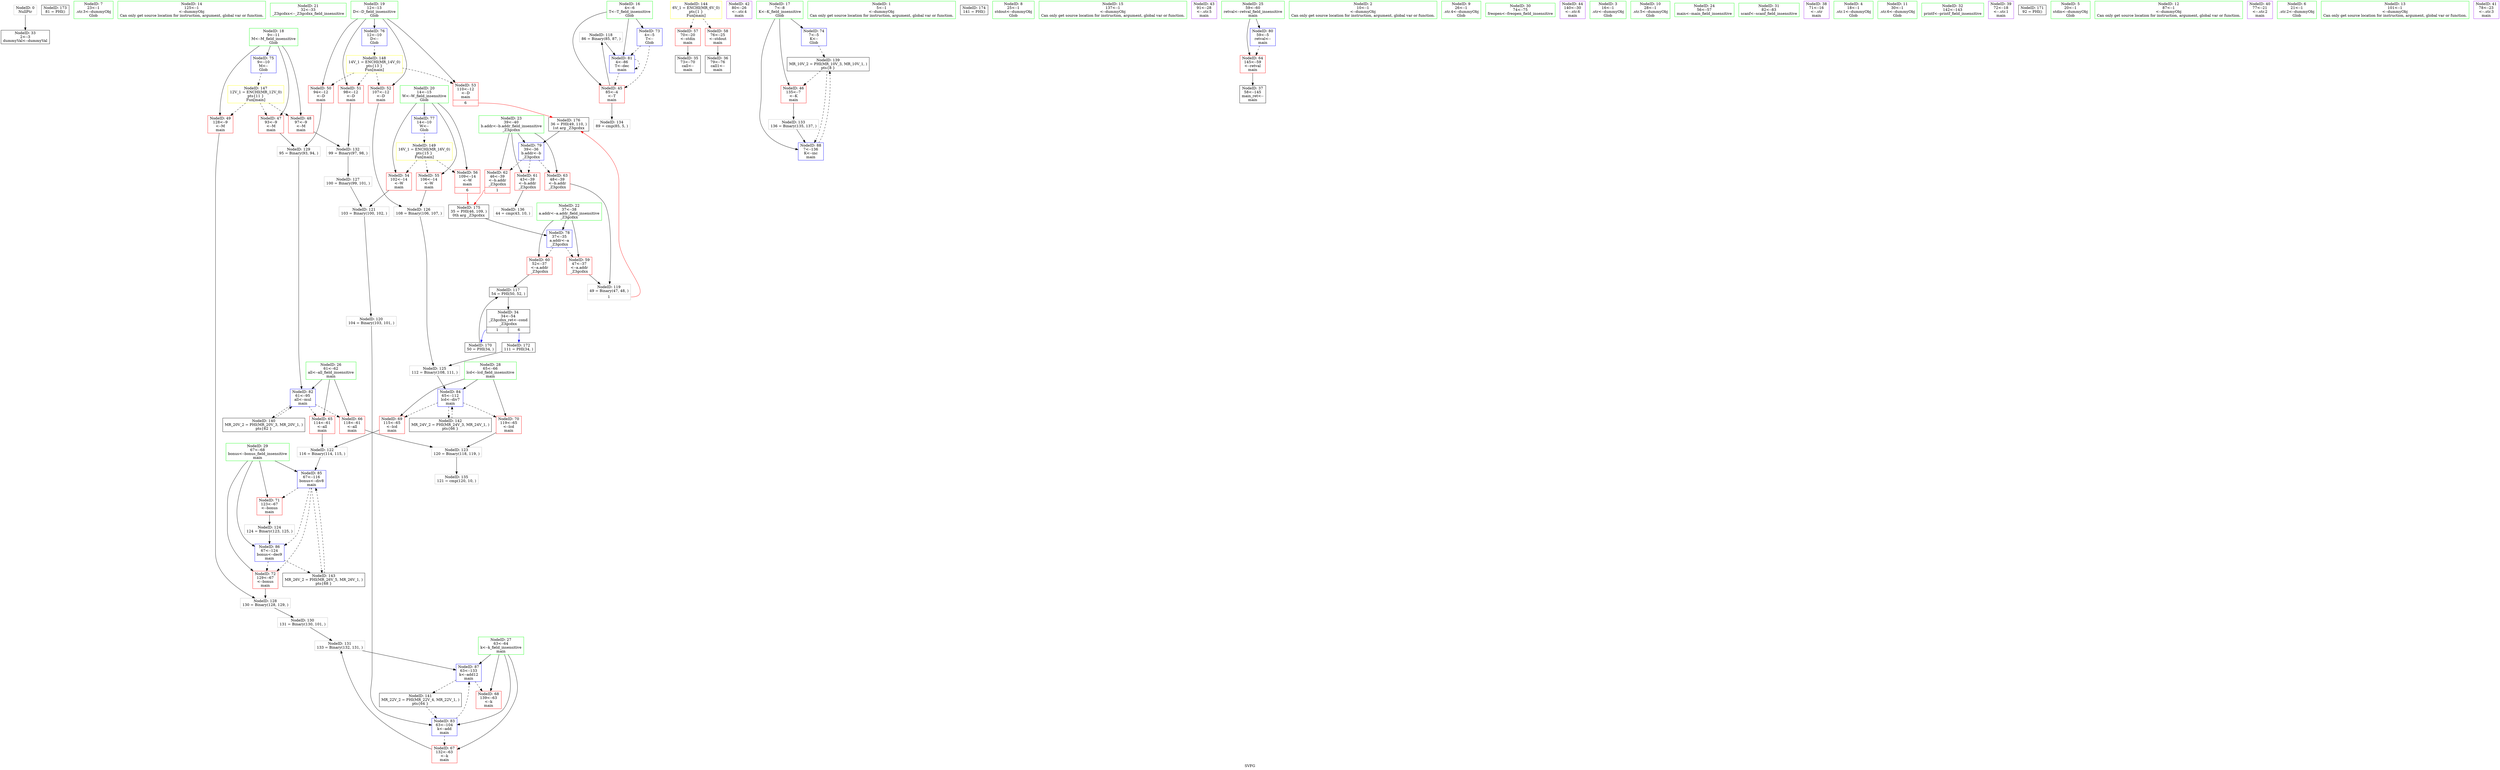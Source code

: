 digraph "SVFG" {
	label="SVFG";

	Node0x5566ad5f39b0 [shape=record,color=grey,label="{NodeID: 0\nNullPtr}"];
	Node0x5566ad5f39b0 -> Node0x5566ad609750[style=solid];
	Node0x5566ad6219b0 [shape=record,color=black,label="{NodeID: 173\n81 = PHI()\n}"];
	Node0x5566ad607880 [shape=record,color=green,label="{NodeID: 7\n23\<--1\n.str.3\<--dummyObj\nGlob }"];
	Node0x5566ad6085a0 [shape=record,color=green,label="{NodeID: 14\n125\<--1\n\<--dummyObj\nCan only get source location for instruction, argument, global var or function.}"];
	Node0x5566ad608ca0 [shape=record,color=green,label="{NodeID: 21\n32\<--33\n_Z3gcdxx\<--_Z3gcdxx_field_insensitive\n}"];
	Node0x5566ad6092b0 [shape=record,color=green,label="{NodeID: 28\n65\<--66\nlcd\<--lcd_field_insensitive\nmain\n}"];
	Node0x5566ad6092b0 -> Node0x5566ad60c4e0[style=solid];
	Node0x5566ad6092b0 -> Node0x5566ad60c5b0[style=solid];
	Node0x5566ad6092b0 -> Node0x5566ad60d200[style=solid];
	Node0x5566ad60fe80 [shape=record,color=grey,label="{NodeID: 118\n86 = Binary(85, 87, )\n}"];
	Node0x5566ad60fe80 -> Node0x5566ad60cf90[style=solid];
	Node0x5566ad609920 [shape=record,color=black,label="{NodeID: 35\n73\<--70\ncall\<--\nmain\n}"];
	Node0x5566ad610900 [shape=record,color=grey,label="{NodeID: 125\n112 = Binary(108, 111, )\n}"];
	Node0x5566ad610900 -> Node0x5566ad60d200[style=solid];
	Node0x5566ad609ed0 [shape=record,color=purple,label="{NodeID: 42\n80\<--26\n\<--.str.4\nmain\n}"];
	Node0x5566ad611380 [shape=record,color=grey,label="{NodeID: 132\n99 = Binary(97, 98, )\n}"];
	Node0x5566ad611380 -> Node0x5566ad610c00[style=solid];
	Node0x5566ad60b4a0 [shape=record,color=red,label="{NodeID: 49\n128\<--9\n\<--M\nmain\n}"];
	Node0x5566ad60b4a0 -> Node0x5566ad610d80[style=solid];
	Node0x5566ad617420 [shape=record,color=black,label="{NodeID: 139\nMR_10V_2 = PHI(MR_10V_3, MR_10V_1, )\npts\{8 \}\n}"];
	Node0x5566ad617420 -> Node0x5566ad60a210[style=dashed];
	Node0x5566ad617420 -> Node0x5566ad60d540[style=dashed];
	Node0x5566ad60ba50 [shape=record,color=red,label="{NodeID: 56\n109\<--14\n\<--W\nmain\n|{<s0>6}}"];
	Node0x5566ad60ba50:s0 -> Node0x5566ad621b50[style=solid,color=red];
	Node0x5566ad60c000 [shape=record,color=red,label="{NodeID: 63\n48\<--39\n\<--b.addr\n_Z3gcdxx\n}"];
	Node0x5566ad60c000 -> Node0x5566ad610000[style=solid];
	Node0x5566ad60c5b0 [shape=record,color=red,label="{NodeID: 70\n119\<--65\n\<--lcd\nmain\n}"];
	Node0x5566ad60c5b0 -> Node0x5566ad610600[style=solid];
	Node0x5566ad60cc20 [shape=record,color=blue,label="{NodeID: 77\n14\<--10\nW\<--\nGlob }"];
	Node0x5566ad60cc20 -> Node0x5566ad619bc0[style=dashed];
	Node0x5566ad60d200 [shape=record,color=blue,label="{NodeID: 84\n65\<--112\nlcd\<--div7\nmain\n}"];
	Node0x5566ad60d200 -> Node0x5566ad60c4e0[style=dashed];
	Node0x5566ad60d200 -> Node0x5566ad60c5b0[style=dashed];
	Node0x5566ad60d200 -> Node0x5566ad618320[style=dashed];
	Node0x5566ad5f4b80 [shape=record,color=green,label="{NodeID: 1\n5\<--1\n\<--dummyObj\nCan only get source location for instruction, argument, global var or function.}"];
	Node0x5566ad621a80 [shape=record,color=black,label="{NodeID: 174\n141 = PHI()\n}"];
	Node0x5566ad6080c0 [shape=record,color=green,label="{NodeID: 8\n25\<--1\nstdout\<--dummyObj\nGlob }"];
	Node0x5566ad6086a0 [shape=record,color=green,label="{NodeID: 15\n137\<--1\n\<--dummyObj\nCan only get source location for instruction, argument, global var or function.}"];
	Node0x5566ad608da0 [shape=record,color=green,label="{NodeID: 22\n37\<--38\na.addr\<--a.addr_field_insensitive\n_Z3gcdxx\n}"];
	Node0x5566ad608da0 -> Node0x5566ad60bcc0[style=solid];
	Node0x5566ad608da0 -> Node0x5566ad60bd90[style=solid];
	Node0x5566ad608da0 -> Node0x5566ad60cd20[style=solid];
	Node0x5566ad609380 [shape=record,color=green,label="{NodeID: 29\n67\<--68\nbonus\<--bonus_field_insensitive\nmain\n}"];
	Node0x5566ad609380 -> Node0x5566ad60c680[style=solid];
	Node0x5566ad609380 -> Node0x5566ad60c750[style=solid];
	Node0x5566ad609380 -> Node0x5566ad60d2d0[style=solid];
	Node0x5566ad609380 -> Node0x5566ad60d3a0[style=solid];
	Node0x5566ad610000 [shape=record,color=grey,label="{NodeID: 119\n49 = Binary(47, 48, )\n|{<s0>1}}"];
	Node0x5566ad610000:s0 -> Node0x5566ad621dc0[style=solid,color=red];
	Node0x5566ad6099f0 [shape=record,color=black,label="{NodeID: 36\n79\<--76\ncall1\<--\nmain\n}"];
	Node0x5566ad610a80 [shape=record,color=grey,label="{NodeID: 126\n108 = Binary(106, 107, )\n}"];
	Node0x5566ad610a80 -> Node0x5566ad610900[style=solid];
	Node0x5566ad609fa0 [shape=record,color=purple,label="{NodeID: 43\n91\<--28\n\<--.str.5\nmain\n}"];
	Node0x5566ad60ac00 [shape=record,color=grey,label="{NodeID: 133\n136 = Binary(135, 137, )\n}"];
	Node0x5566ad60ac00 -> Node0x5566ad60d540[style=solid];
	Node0x5566ad60b570 [shape=record,color=red,label="{NodeID: 50\n94\<--12\n\<--D\nmain\n}"];
	Node0x5566ad60b570 -> Node0x5566ad610f00[style=solid];
	Node0x5566ad617920 [shape=record,color=black,label="{NodeID: 140\nMR_20V_2 = PHI(MR_20V_3, MR_20V_1, )\npts\{62 \}\n}"];
	Node0x5566ad617920 -> Node0x5566ad60d060[style=dashed];
	Node0x5566ad60bb20 [shape=record,color=red,label="{NodeID: 57\n70\<--20\n\<--stdin\nmain\n}"];
	Node0x5566ad60bb20 -> Node0x5566ad609920[style=solid];
	Node0x5566ad619a00 [shape=record,color=yellow,style=double,label="{NodeID: 147\n12V_1 = ENCHI(MR_12V_0)\npts\{11 \}\nFun[main]}"];
	Node0x5566ad619a00 -> Node0x5566ad60a2e0[style=dashed];
	Node0x5566ad619a00 -> Node0x5566ad60b3d0[style=dashed];
	Node0x5566ad619a00 -> Node0x5566ad60b4a0[style=dashed];
	Node0x5566ad60c0d0 [shape=record,color=red,label="{NodeID: 64\n145\<--59\n\<--retval\nmain\n}"];
	Node0x5566ad60c0d0 -> Node0x5566ad609ac0[style=solid];
	Node0x5566ad60c680 [shape=record,color=red,label="{NodeID: 71\n123\<--67\n\<--bonus\nmain\n}"];
	Node0x5566ad60c680 -> Node0x5566ad610780[style=solid];
	Node0x5566ad60cd20 [shape=record,color=blue,label="{NodeID: 78\n37\<--35\na.addr\<--a\n_Z3gcdxx\n}"];
	Node0x5566ad60cd20 -> Node0x5566ad60bcc0[style=dashed];
	Node0x5566ad60cd20 -> Node0x5566ad60bd90[style=dashed];
	Node0x5566ad60d2d0 [shape=record,color=blue,label="{NodeID: 85\n67\<--116\nbonus\<--div8\nmain\n}"];
	Node0x5566ad60d2d0 -> Node0x5566ad60c680[style=dashed];
	Node0x5566ad60d2d0 -> Node0x5566ad60c750[style=dashed];
	Node0x5566ad60d2d0 -> Node0x5566ad60d3a0[style=dashed];
	Node0x5566ad60d2d0 -> Node0x5566ad618820[style=dashed];
	Node0x5566ad607390 [shape=record,color=green,label="{NodeID: 2\n10\<--1\n\<--dummyObj\nCan only get source location for instruction, argument, global var or function.}"];
	Node0x5566ad621b50 [shape=record,color=black,label="{NodeID: 175\n35 = PHI(46, 109, )\n0th arg _Z3gcdxx }"];
	Node0x5566ad621b50 -> Node0x5566ad60cd20[style=solid];
	Node0x5566ad608150 [shape=record,color=green,label="{NodeID: 9\n26\<--1\n.str.4\<--dummyObj\nGlob }"];
	Node0x5566ad6087a0 [shape=record,color=green,label="{NodeID: 16\n4\<--6\nT\<--T_field_insensitive\nGlob }"];
	Node0x5566ad6087a0 -> Node0x5566ad60a140[style=solid];
	Node0x5566ad6087a0 -> Node0x5566ad60c820[style=solid];
	Node0x5566ad6087a0 -> Node0x5566ad60cf90[style=solid];
	Node0x5566ad608e70 [shape=record,color=green,label="{NodeID: 23\n39\<--40\nb.addr\<--b.addr_field_insensitive\n_Z3gcdxx\n}"];
	Node0x5566ad608e70 -> Node0x5566ad60be60[style=solid];
	Node0x5566ad608e70 -> Node0x5566ad60bf30[style=solid];
	Node0x5566ad608e70 -> Node0x5566ad60c000[style=solid];
	Node0x5566ad608e70 -> Node0x5566ad60cdf0[style=solid];
	Node0x5566ad609450 [shape=record,color=green,label="{NodeID: 30\n74\<--75\nfreopen\<--freopen_field_insensitive\n}"];
	Node0x5566ad610180 [shape=record,color=grey,label="{NodeID: 120\n104 = Binary(103, 101, )\n}"];
	Node0x5566ad610180 -> Node0x5566ad60d130[style=solid];
	Node0x5566ad609ac0 [shape=record,color=black,label="{NodeID: 37\n58\<--145\nmain_ret\<--\nmain\n}"];
	Node0x5566ad610c00 [shape=record,color=grey,label="{NodeID: 127\n100 = Binary(99, 101, )\n}"];
	Node0x5566ad610c00 -> Node0x5566ad610300[style=solid];
	Node0x5566ad60a070 [shape=record,color=purple,label="{NodeID: 44\n140\<--30\n\<--.str.6\nmain\n}"];
	Node0x5566ad60ad80 [shape=record,color=grey,label="{NodeID: 134\n89 = cmp(85, 5, )\n}"];
	Node0x5566ad60b640 [shape=record,color=red,label="{NodeID: 51\n98\<--12\n\<--D\nmain\n}"];
	Node0x5566ad60b640 -> Node0x5566ad611380[style=solid];
	Node0x5566ad617e20 [shape=record,color=black,label="{NodeID: 141\nMR_22V_2 = PHI(MR_22V_4, MR_22V_1, )\npts\{64 \}\n}"];
	Node0x5566ad617e20 -> Node0x5566ad60d130[style=dashed];
	Node0x5566ad60bbf0 [shape=record,color=red,label="{NodeID: 58\n76\<--25\n\<--stdout\nmain\n}"];
	Node0x5566ad60bbf0 -> Node0x5566ad6099f0[style=solid];
	Node0x5566ad619ae0 [shape=record,color=yellow,style=double,label="{NodeID: 148\n14V_1 = ENCHI(MR_14V_0)\npts\{13 \}\nFun[main]}"];
	Node0x5566ad619ae0 -> Node0x5566ad60b570[style=dashed];
	Node0x5566ad619ae0 -> Node0x5566ad60b640[style=dashed];
	Node0x5566ad619ae0 -> Node0x5566ad60b710[style=dashed];
	Node0x5566ad619ae0 -> Node0x5566ad60b7e0[style=dashed];
	Node0x5566ad60c1a0 [shape=record,color=red,label="{NodeID: 65\n114\<--61\n\<--all\nmain\n}"];
	Node0x5566ad60c1a0 -> Node0x5566ad610480[style=solid];
	Node0x5566ad60c750 [shape=record,color=red,label="{NodeID: 72\n129\<--67\n\<--bonus\nmain\n}"];
	Node0x5566ad60c750 -> Node0x5566ad610d80[style=solid];
	Node0x5566ad60cdf0 [shape=record,color=blue,label="{NodeID: 79\n39\<--36\nb.addr\<--b\n_Z3gcdxx\n}"];
	Node0x5566ad60cdf0 -> Node0x5566ad60be60[style=dashed];
	Node0x5566ad60cdf0 -> Node0x5566ad60bf30[style=dashed];
	Node0x5566ad60cdf0 -> Node0x5566ad60c000[style=dashed];
	Node0x5566ad60d3a0 [shape=record,color=blue,label="{NodeID: 86\n67\<--124\nbonus\<--dec9\nmain\n}"];
	Node0x5566ad60d3a0 -> Node0x5566ad60c750[style=dashed];
	Node0x5566ad60d3a0 -> Node0x5566ad618820[style=dashed];
	Node0x5566ad607420 [shape=record,color=green,label="{NodeID: 3\n16\<--1\n.str\<--dummyObj\nGlob }"];
	Node0x5566ad621dc0 [shape=record,color=black,label="{NodeID: 176\n36 = PHI(49, 110, )\n1st arg _Z3gcdxx }"];
	Node0x5566ad621dc0 -> Node0x5566ad60cdf0[style=solid];
	Node0x5566ad6081e0 [shape=record,color=green,label="{NodeID: 10\n28\<--1\n.str.5\<--dummyObj\nGlob }"];
	Node0x5566ad6088a0 [shape=record,color=green,label="{NodeID: 17\n7\<--8\nK\<--K_field_insensitive\nGlob }"];
	Node0x5566ad6088a0 -> Node0x5566ad60a210[style=solid];
	Node0x5566ad6088a0 -> Node0x5566ad60c920[style=solid];
	Node0x5566ad6088a0 -> Node0x5566ad60d540[style=solid];
	Node0x5566ad608f40 [shape=record,color=green,label="{NodeID: 24\n56\<--57\nmain\<--main_field_insensitive\n}"];
	Node0x5566ad609550 [shape=record,color=green,label="{NodeID: 31\n82\<--83\nscanf\<--scanf_field_insensitive\n}"];
	Node0x5566ad610300 [shape=record,color=grey,label="{NodeID: 121\n103 = Binary(100, 102, )\n}"];
	Node0x5566ad610300 -> Node0x5566ad610180[style=solid];
	Node0x5566ad609b90 [shape=record,color=purple,label="{NodeID: 38\n71\<--16\n\<--.str\nmain\n}"];
	Node0x5566ad610d80 [shape=record,color=grey,label="{NodeID: 128\n130 = Binary(128, 129, )\n}"];
	Node0x5566ad610d80 -> Node0x5566ad611080[style=solid];
	Node0x5566ad60a140 [shape=record,color=red,label="{NodeID: 45\n85\<--4\n\<--T\nmain\n}"];
	Node0x5566ad60a140 -> Node0x5566ad60fe80[style=solid];
	Node0x5566ad60a140 -> Node0x5566ad60ad80[style=solid];
	Node0x5566ad60af00 [shape=record,color=grey,label="{NodeID: 135\n121 = cmp(120, 10, )\n}"];
	Node0x5566ad60b710 [shape=record,color=red,label="{NodeID: 52\n107\<--12\n\<--D\nmain\n}"];
	Node0x5566ad60b710 -> Node0x5566ad610a80[style=solid];
	Node0x5566ad618320 [shape=record,color=black,label="{NodeID: 142\nMR_24V_2 = PHI(MR_24V_3, MR_24V_1, )\npts\{66 \}\n}"];
	Node0x5566ad618320 -> Node0x5566ad60d200[style=dashed];
	Node0x5566ad60bcc0 [shape=record,color=red,label="{NodeID: 59\n47\<--37\n\<--a.addr\n_Z3gcdxx\n}"];
	Node0x5566ad60bcc0 -> Node0x5566ad610000[style=solid];
	Node0x5566ad619bc0 [shape=record,color=yellow,style=double,label="{NodeID: 149\n16V_1 = ENCHI(MR_16V_0)\npts\{15 \}\nFun[main]}"];
	Node0x5566ad619bc0 -> Node0x5566ad60b8b0[style=dashed];
	Node0x5566ad619bc0 -> Node0x5566ad60b980[style=dashed];
	Node0x5566ad619bc0 -> Node0x5566ad60ba50[style=dashed];
	Node0x5566ad60c270 [shape=record,color=red,label="{NodeID: 66\n118\<--61\n\<--all\nmain\n}"];
	Node0x5566ad60c270 -> Node0x5566ad610600[style=solid];
	Node0x5566ad60c820 [shape=record,color=blue,label="{NodeID: 73\n4\<--5\nT\<--\nGlob }"];
	Node0x5566ad60c820 -> Node0x5566ad60a140[style=dashed];
	Node0x5566ad60c820 -> Node0x5566ad60cf90[style=dashed];
	Node0x5566ad60cec0 [shape=record,color=blue,label="{NodeID: 80\n59\<--5\nretval\<--\nmain\n}"];
	Node0x5566ad60cec0 -> Node0x5566ad60c0d0[style=dashed];
	Node0x5566ad621150 [shape=record,color=black,label="{NodeID: 170\n50 = PHI(34, )\n}"];
	Node0x5566ad621150 -> Node0x5566ad60f8e0[style=solid];
	Node0x5566ad60d470 [shape=record,color=blue,label="{NodeID: 87\n63\<--133\nk\<--add12\nmain\n}"];
	Node0x5566ad60d470 -> Node0x5566ad60c410[style=dashed];
	Node0x5566ad60d470 -> Node0x5566ad617e20[style=dashed];
	Node0x5566ad6076d0 [shape=record,color=green,label="{NodeID: 4\n18\<--1\n.str.1\<--dummyObj\nGlob }"];
	Node0x5566ad6082a0 [shape=record,color=green,label="{NodeID: 11\n30\<--1\n.str.6\<--dummyObj\nGlob }"];
	Node0x5566ad6089a0 [shape=record,color=green,label="{NodeID: 18\n9\<--11\nM\<--M_field_insensitive\nGlob }"];
	Node0x5566ad6089a0 -> Node0x5566ad60a2e0[style=solid];
	Node0x5566ad6089a0 -> Node0x5566ad60b3d0[style=solid];
	Node0x5566ad6089a0 -> Node0x5566ad60b4a0[style=solid];
	Node0x5566ad6089a0 -> Node0x5566ad60ca20[style=solid];
	Node0x5566ad609040 [shape=record,color=green,label="{NodeID: 25\n59\<--60\nretval\<--retval_field_insensitive\nmain\n}"];
	Node0x5566ad609040 -> Node0x5566ad60c0d0[style=solid];
	Node0x5566ad609040 -> Node0x5566ad60cec0[style=solid];
	Node0x5566ad609650 [shape=record,color=green,label="{NodeID: 32\n142\<--143\nprintf\<--printf_field_insensitive\n}"];
	Node0x5566ad610480 [shape=record,color=grey,label="{NodeID: 122\n116 = Binary(114, 115, )\n}"];
	Node0x5566ad610480 -> Node0x5566ad60d2d0[style=solid];
	Node0x5566ad609c60 [shape=record,color=purple,label="{NodeID: 39\n72\<--18\n\<--.str.1\nmain\n}"];
	Node0x5566ad610f00 [shape=record,color=grey,label="{NodeID: 129\n95 = Binary(93, 94, )\n}"];
	Node0x5566ad610f00 -> Node0x5566ad60d060[style=solid];
	Node0x5566ad60a210 [shape=record,color=red,label="{NodeID: 46\n135\<--7\n\<--K\nmain\n}"];
	Node0x5566ad60a210 -> Node0x5566ad60ac00[style=solid];
	Node0x5566ad60b080 [shape=record,color=grey,label="{NodeID: 136\n44 = cmp(43, 10, )\n}"];
	Node0x5566ad60b7e0 [shape=record,color=red,label="{NodeID: 53\n110\<--12\n\<--D\nmain\n|{<s0>6}}"];
	Node0x5566ad60b7e0:s0 -> Node0x5566ad621dc0[style=solid,color=red];
	Node0x5566ad618820 [shape=record,color=black,label="{NodeID: 143\nMR_26V_2 = PHI(MR_26V_5, MR_26V_1, )\npts\{68 \}\n}"];
	Node0x5566ad618820 -> Node0x5566ad60d2d0[style=dashed];
	Node0x5566ad60bd90 [shape=record,color=red,label="{NodeID: 60\n52\<--37\n\<--a.addr\n_Z3gcdxx\n}"];
	Node0x5566ad60bd90 -> Node0x5566ad60f8e0[style=solid];
	Node0x5566ad60c340 [shape=record,color=red,label="{NodeID: 67\n132\<--63\n\<--k\nmain\n}"];
	Node0x5566ad60c340 -> Node0x5566ad611200[style=solid];
	Node0x5566ad60c920 [shape=record,color=blue,label="{NodeID: 74\n7\<--5\nK\<--\nGlob }"];
	Node0x5566ad60c920 -> Node0x5566ad617420[style=dashed];
	Node0x5566ad60cf90 [shape=record,color=blue,label="{NodeID: 81\n4\<--86\nT\<--dec\nmain\n}"];
	Node0x5566ad60cf90 -> Node0x5566ad60a140[style=dashed];
	Node0x5566ad60cf90 -> Node0x5566ad60cf90[style=dashed];
	Node0x5566ad621340 [shape=record,color=black,label="{NodeID: 171\n92 = PHI()\n}"];
	Node0x5566ad60d540 [shape=record,color=blue,label="{NodeID: 88\n7\<--136\nK\<--inc\nmain\n}"];
	Node0x5566ad60d540 -> Node0x5566ad617420[style=dashed];
	Node0x5566ad607760 [shape=record,color=green,label="{NodeID: 5\n20\<--1\nstdin\<--dummyObj\nGlob }"];
	Node0x5566ad6083a0 [shape=record,color=green,label="{NodeID: 12\n87\<--1\n\<--dummyObj\nCan only get source location for instruction, argument, global var or function.}"];
	Node0x5566ad608aa0 [shape=record,color=green,label="{NodeID: 19\n12\<--13\nD\<--D_field_insensitive\nGlob }"];
	Node0x5566ad608aa0 -> Node0x5566ad60b570[style=solid];
	Node0x5566ad608aa0 -> Node0x5566ad60b640[style=solid];
	Node0x5566ad608aa0 -> Node0x5566ad60b710[style=solid];
	Node0x5566ad608aa0 -> Node0x5566ad60b7e0[style=solid];
	Node0x5566ad608aa0 -> Node0x5566ad60cb20[style=solid];
	Node0x5566ad609110 [shape=record,color=green,label="{NodeID: 26\n61\<--62\nall\<--all_field_insensitive\nmain\n}"];
	Node0x5566ad609110 -> Node0x5566ad60c1a0[style=solid];
	Node0x5566ad609110 -> Node0x5566ad60c270[style=solid];
	Node0x5566ad609110 -> Node0x5566ad60d060[style=solid];
	Node0x5566ad609750 [shape=record,color=black,label="{NodeID: 33\n2\<--3\ndummyVal\<--dummyVal\n}"];
	Node0x5566ad610600 [shape=record,color=grey,label="{NodeID: 123\n120 = Binary(118, 119, )\n}"];
	Node0x5566ad610600 -> Node0x5566ad60af00[style=solid];
	Node0x5566ad609d30 [shape=record,color=purple,label="{NodeID: 40\n77\<--21\n\<--.str.2\nmain\n}"];
	Node0x5566ad611080 [shape=record,color=grey,label="{NodeID: 130\n131 = Binary(130, 101, )\n}"];
	Node0x5566ad611080 -> Node0x5566ad611200[style=solid];
	Node0x5566ad60a2e0 [shape=record,color=red,label="{NodeID: 47\n93\<--9\n\<--M\nmain\n}"];
	Node0x5566ad60a2e0 -> Node0x5566ad610f00[style=solid];
	Node0x5566ad60b8b0 [shape=record,color=red,label="{NodeID: 54\n102\<--14\n\<--W\nmain\n}"];
	Node0x5566ad60b8b0 -> Node0x5566ad610300[style=solid];
	Node0x5566ad618d20 [shape=record,color=yellow,style=double,label="{NodeID: 144\n6V_1 = ENCHI(MR_6V_0)\npts\{1 \}\nFun[main]}"];
	Node0x5566ad618d20 -> Node0x5566ad60bb20[style=dashed];
	Node0x5566ad618d20 -> Node0x5566ad60bbf0[style=dashed];
	Node0x5566ad60be60 [shape=record,color=red,label="{NodeID: 61\n43\<--39\n\<--b.addr\n_Z3gcdxx\n}"];
	Node0x5566ad60be60 -> Node0x5566ad60b080[style=solid];
	Node0x5566ad60c410 [shape=record,color=red,label="{NodeID: 68\n139\<--63\n\<--k\nmain\n}"];
	Node0x5566ad60ca20 [shape=record,color=blue,label="{NodeID: 75\n9\<--10\nM\<--\nGlob }"];
	Node0x5566ad60ca20 -> Node0x5566ad619a00[style=dashed];
	Node0x5566ad60d060 [shape=record,color=blue,label="{NodeID: 82\n61\<--95\nall\<--mul\nmain\n}"];
	Node0x5566ad60d060 -> Node0x5566ad60c1a0[style=dashed];
	Node0x5566ad60d060 -> Node0x5566ad60c270[style=dashed];
	Node0x5566ad60d060 -> Node0x5566ad617920[style=dashed];
	Node0x5566ad621880 [shape=record,color=black,label="{NodeID: 172\n111 = PHI(34, )\n}"];
	Node0x5566ad621880 -> Node0x5566ad610900[style=solid];
	Node0x5566ad6077f0 [shape=record,color=green,label="{NodeID: 6\n21\<--1\n.str.2\<--dummyObj\nGlob }"];
	Node0x5566ad6084a0 [shape=record,color=green,label="{NodeID: 13\n101\<--1\n\<--dummyObj\nCan only get source location for instruction, argument, global var or function.}"];
	Node0x5566ad608ba0 [shape=record,color=green,label="{NodeID: 20\n14\<--15\nW\<--W_field_insensitive\nGlob }"];
	Node0x5566ad608ba0 -> Node0x5566ad60b8b0[style=solid];
	Node0x5566ad608ba0 -> Node0x5566ad60b980[style=solid];
	Node0x5566ad608ba0 -> Node0x5566ad60ba50[style=solid];
	Node0x5566ad608ba0 -> Node0x5566ad60cc20[style=solid];
	Node0x5566ad6091e0 [shape=record,color=green,label="{NodeID: 27\n63\<--64\nk\<--k_field_insensitive\nmain\n}"];
	Node0x5566ad6091e0 -> Node0x5566ad60c340[style=solid];
	Node0x5566ad6091e0 -> Node0x5566ad60c410[style=solid];
	Node0x5566ad6091e0 -> Node0x5566ad60d130[style=solid];
	Node0x5566ad6091e0 -> Node0x5566ad60d470[style=solid];
	Node0x5566ad60f8e0 [shape=record,color=black,label="{NodeID: 117\n54 = PHI(50, 52, )\n}"];
	Node0x5566ad60f8e0 -> Node0x5566ad609850[style=solid];
	Node0x5566ad609850 [shape=record,color=black,label="{NodeID: 34\n34\<--54\n_Z3gcdxx_ret\<--cond\n_Z3gcdxx\n|{<s0>1|<s1>6}}"];
	Node0x5566ad609850:s0 -> Node0x5566ad621150[style=solid,color=blue];
	Node0x5566ad609850:s1 -> Node0x5566ad621880[style=solid,color=blue];
	Node0x5566ad610780 [shape=record,color=grey,label="{NodeID: 124\n124 = Binary(123, 125, )\n}"];
	Node0x5566ad610780 -> Node0x5566ad60d3a0[style=solid];
	Node0x5566ad609e00 [shape=record,color=purple,label="{NodeID: 41\n78\<--23\n\<--.str.3\nmain\n}"];
	Node0x5566ad611200 [shape=record,color=grey,label="{NodeID: 131\n133 = Binary(132, 131, )\n}"];
	Node0x5566ad611200 -> Node0x5566ad60d470[style=solid];
	Node0x5566ad60b3d0 [shape=record,color=red,label="{NodeID: 48\n97\<--9\n\<--M\nmain\n}"];
	Node0x5566ad60b3d0 -> Node0x5566ad611380[style=solid];
	Node0x5566ad60b980 [shape=record,color=red,label="{NodeID: 55\n106\<--14\n\<--W\nmain\n}"];
	Node0x5566ad60b980 -> Node0x5566ad610a80[style=solid];
	Node0x5566ad60bf30 [shape=record,color=red,label="{NodeID: 62\n46\<--39\n\<--b.addr\n_Z3gcdxx\n|{<s0>1}}"];
	Node0x5566ad60bf30:s0 -> Node0x5566ad621b50[style=solid,color=red];
	Node0x5566ad60c4e0 [shape=record,color=red,label="{NodeID: 69\n115\<--65\n\<--lcd\nmain\n}"];
	Node0x5566ad60c4e0 -> Node0x5566ad610480[style=solid];
	Node0x5566ad60cb20 [shape=record,color=blue,label="{NodeID: 76\n12\<--10\nD\<--\nGlob }"];
	Node0x5566ad60cb20 -> Node0x5566ad619ae0[style=dashed];
	Node0x5566ad60d130 [shape=record,color=blue,label="{NodeID: 83\n63\<--104\nk\<--add\nmain\n}"];
	Node0x5566ad60d130 -> Node0x5566ad60c340[style=dashed];
	Node0x5566ad60d130 -> Node0x5566ad60d470[style=dashed];
}
